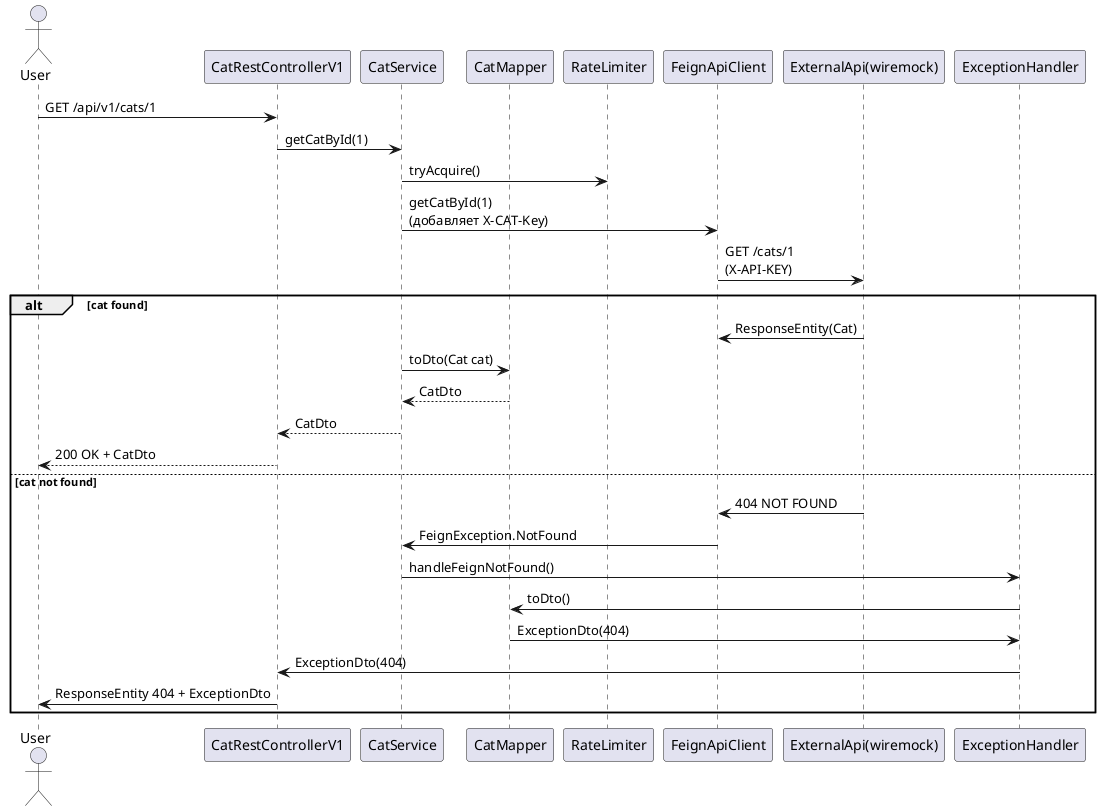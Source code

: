 @startuml CatIntegration_Sequence
actor User
participant "CatRestControllerV1" as Controller
participant "CatService" as Service
participant "CatMapper" as mapper
participant "RateLimiter" as limiter
participant "FeignApiClient" as feignClient
participant "ExternalApi(wiremock)"
participant "ExceptionHandler"
User -> Controller : GET /api/v1/cats/1

Controller -> Service : getCatById(1)
Service -> limiter : tryAcquire()
Service -> feignClient : getCatById(1) \n(добавляет X-CAT-Key)
feignClient -> "ExternalApi(wiremock)" : GET /cats/1 \n(X-API-KEY)
    alt cat found
    "ExternalApi(wiremock)" -> feignClient : ResponseEntity(Cat)
    Service -> mapper : toDto(Cat cat)
    mapper ---> Service : CatDto
    Service --> Controller : CatDto
    Controller --> User : 200 OK + CatDto
else cat not found
    "ExternalApi(wiremock)" -> feignClient : 404 NOT FOUND
    feignClient -> Service : FeignException.NotFound
    Service -> "ExceptionHandler" : handleFeignNotFound()
    "ExceptionHandler" -> mapper : toDto()
    mapper -> "ExceptionHandler" : ExceptionDto(404)
    "ExceptionHandler" -> Controller : ExceptionDto(404)
    Controller -> User : ResponseEntity 404 + ExceptionDto
end
@enduml
